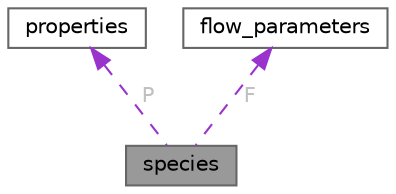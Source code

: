 digraph "species"
{
 // LATEX_PDF_SIZE
  bgcolor="transparent";
  edge [fontname=Helvetica,fontsize=10,labelfontname=Helvetica,labelfontsize=10];
  node [fontname=Helvetica,fontsize=10,shape=box,height=0.2,width=0.4];
  Node1 [id="Node000001",label="species",height=0.2,width=0.4,color="gray40", fillcolor="grey60", style="filled", fontcolor="black",tooltip="Structure to define species parameters."];
  Node2 -> Node1 [id="edge1_Node000001_Node000002",dir="back",color="darkorchid3",style="dashed",tooltip=" ",label=" P",fontcolor="grey" ];
  Node2 [id="Node000002",label="properties",height=0.2,width=0.4,color="gray40", fillcolor="white", style="filled",URL="$structproperties.html",tooltip="Structure to define flow or species properties."];
  Node3 -> Node1 [id="edge2_Node000001_Node000003",dir="back",color="darkorchid3",style="dashed",tooltip=" ",label=" F",fontcolor="grey" ];
  Node3 [id="Node000003",label="flow_parameters",height=0.2,width=0.4,color="gray40", fillcolor="white", style="filled",URL="$structflow__parameters.html",tooltip="Structure to define flow parameters."];
}
